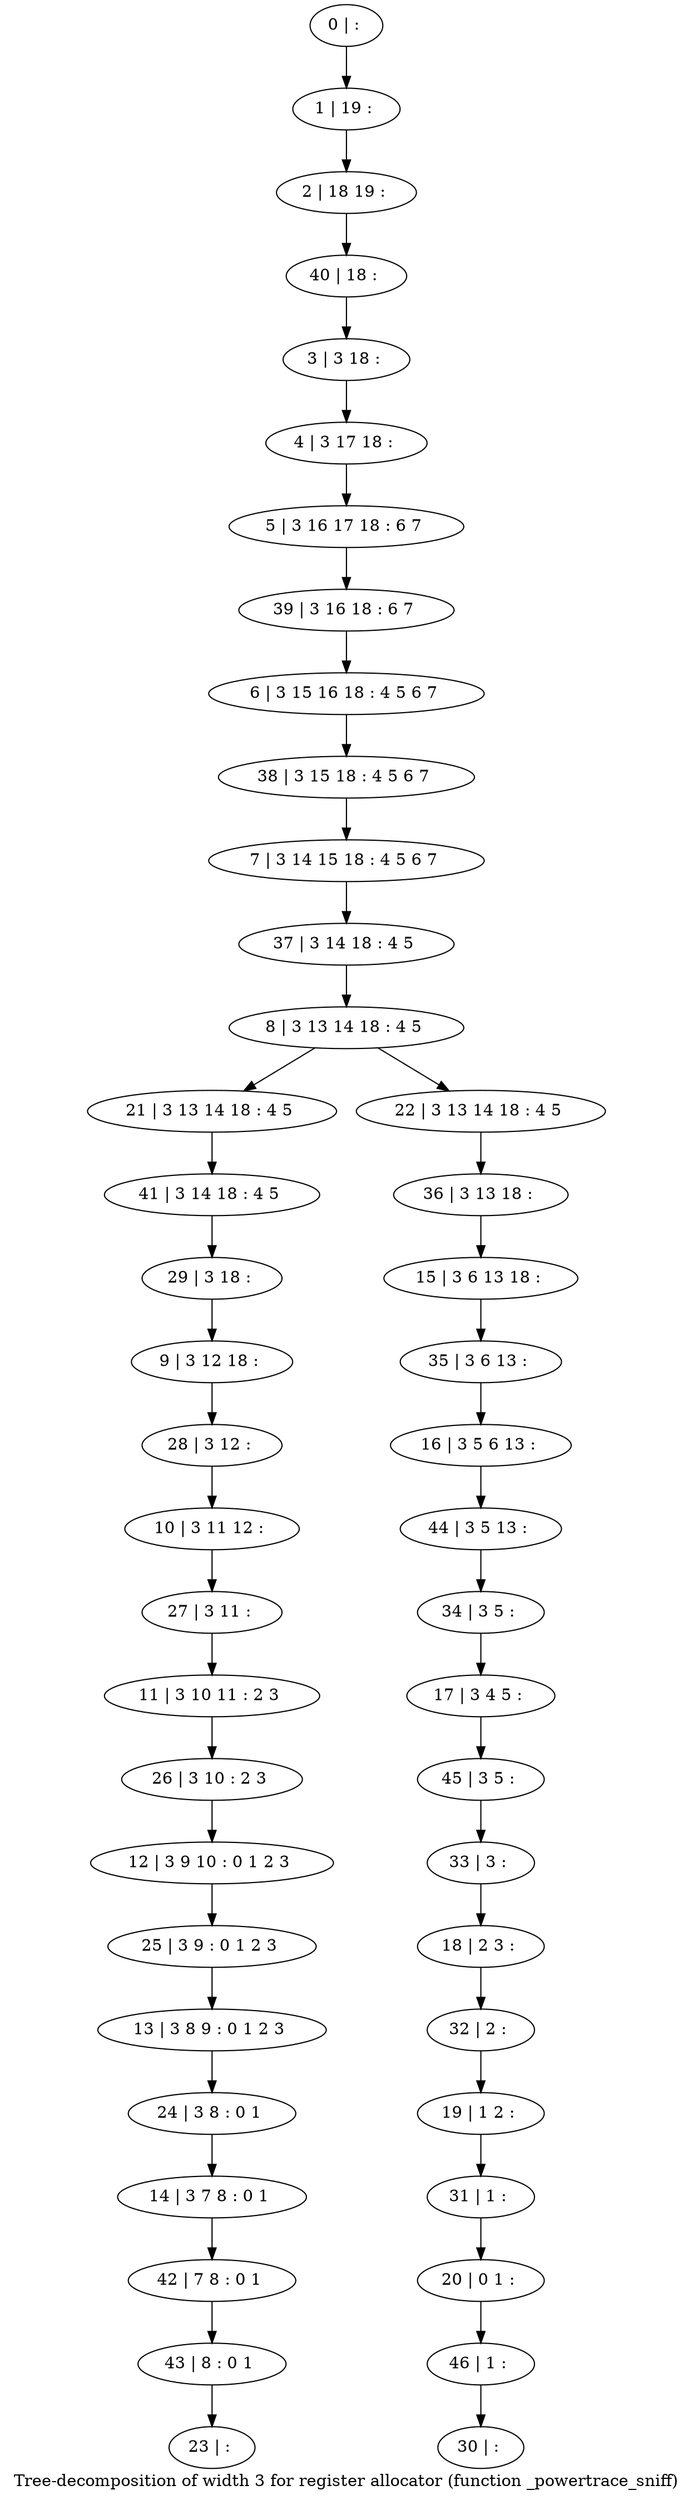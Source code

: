 digraph G {
graph [label="Tree-decomposition of width 3 for register allocator (function _powertrace_sniff)"]
0[label="0 | : "];
1[label="1 | 19 : "];
2[label="2 | 18 19 : "];
3[label="3 | 3 18 : "];
4[label="4 | 3 17 18 : "];
5[label="5 | 3 16 17 18 : 6 7 "];
6[label="6 | 3 15 16 18 : 4 5 6 7 "];
7[label="7 | 3 14 15 18 : 4 5 6 7 "];
8[label="8 | 3 13 14 18 : 4 5 "];
9[label="9 | 3 12 18 : "];
10[label="10 | 3 11 12 : "];
11[label="11 | 3 10 11 : 2 3 "];
12[label="12 | 3 9 10 : 0 1 2 3 "];
13[label="13 | 3 8 9 : 0 1 2 3 "];
14[label="14 | 3 7 8 : 0 1 "];
15[label="15 | 3 6 13 18 : "];
16[label="16 | 3 5 6 13 : "];
17[label="17 | 3 4 5 : "];
18[label="18 | 2 3 : "];
19[label="19 | 1 2 : "];
20[label="20 | 0 1 : "];
21[label="21 | 3 13 14 18 : 4 5 "];
22[label="22 | 3 13 14 18 : 4 5 "];
23[label="23 | : "];
24[label="24 | 3 8 : 0 1 "];
25[label="25 | 3 9 : 0 1 2 3 "];
26[label="26 | 3 10 : 2 3 "];
27[label="27 | 3 11 : "];
28[label="28 | 3 12 : "];
29[label="29 | 3 18 : "];
30[label="30 | : "];
31[label="31 | 1 : "];
32[label="32 | 2 : "];
33[label="33 | 3 : "];
34[label="34 | 3 5 : "];
35[label="35 | 3 6 13 : "];
36[label="36 | 3 13 18 : "];
37[label="37 | 3 14 18 : 4 5 "];
38[label="38 | 3 15 18 : 4 5 6 7 "];
39[label="39 | 3 16 18 : 6 7 "];
40[label="40 | 18 : "];
41[label="41 | 3 14 18 : 4 5 "];
42[label="42 | 7 8 : 0 1 "];
43[label="43 | 8 : 0 1 "];
44[label="44 | 3 5 13 : "];
45[label="45 | 3 5 : "];
46[label="46 | 1 : "];
0->1 ;
1->2 ;
3->4 ;
4->5 ;
8->21 ;
8->22 ;
24->14 ;
13->24 ;
25->13 ;
12->25 ;
26->12 ;
11->26 ;
27->11 ;
10->27 ;
28->10 ;
9->28 ;
29->9 ;
31->20 ;
19->31 ;
32->19 ;
18->32 ;
33->18 ;
34->17 ;
35->16 ;
15->35 ;
36->15 ;
22->36 ;
37->8 ;
7->37 ;
38->7 ;
6->38 ;
39->6 ;
5->39 ;
40->3 ;
2->40 ;
41->29 ;
21->41 ;
14->42 ;
43->23 ;
42->43 ;
44->34 ;
16->44 ;
45->33 ;
17->45 ;
46->30 ;
20->46 ;
}
